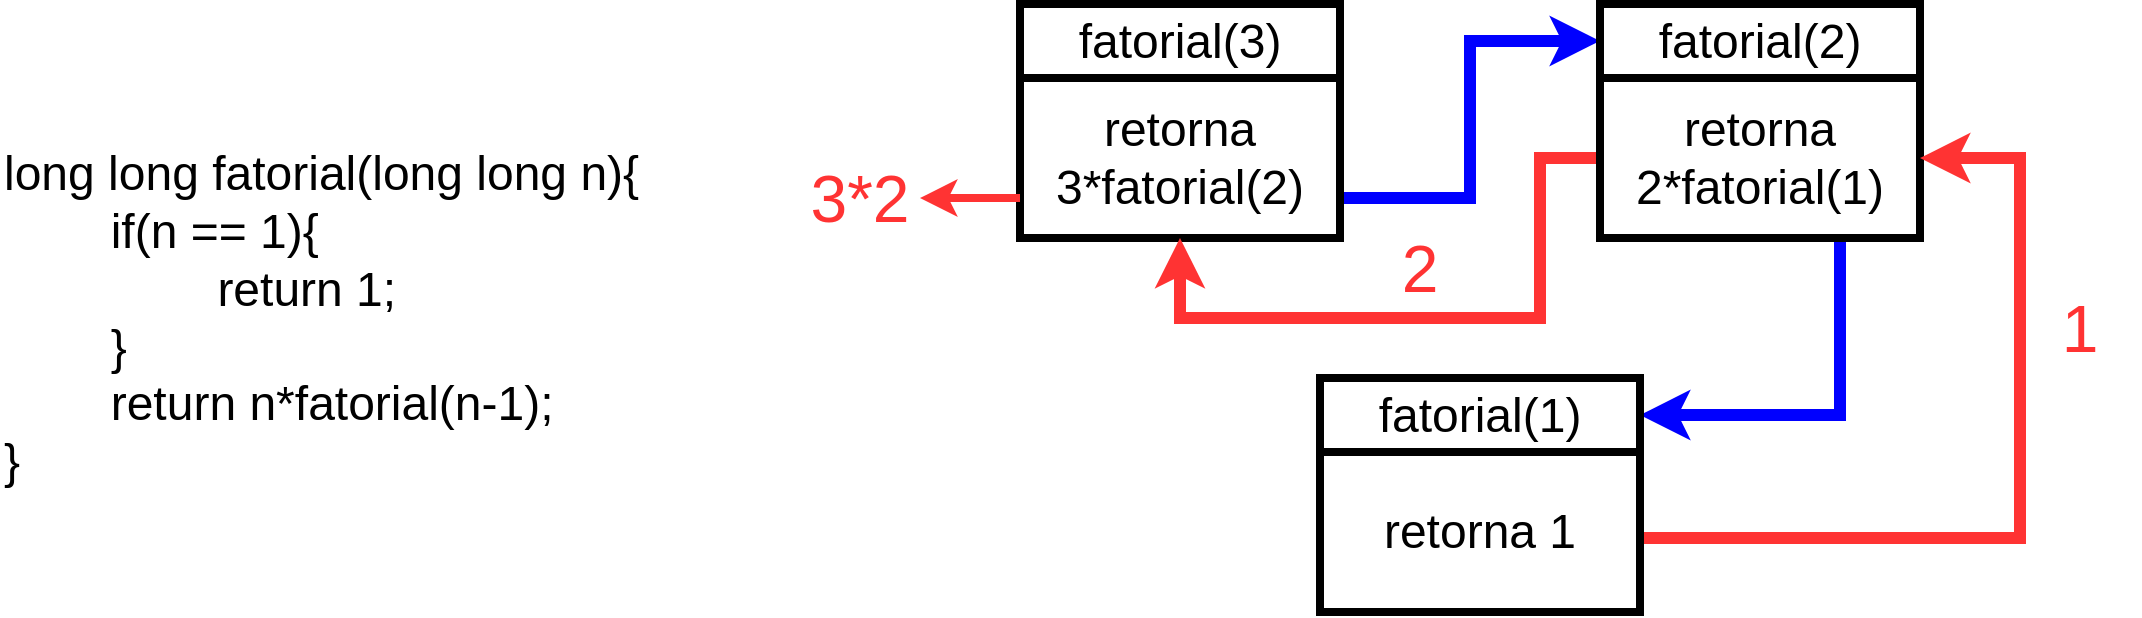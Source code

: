<mxfile version="26.0.11">
  <diagram name="Page-1" id="d6zt5x47b42LbqRg3ltA">
    <mxGraphModel dx="1362" dy="793" grid="1" gridSize="10" guides="1" tooltips="1" connect="1" arrows="1" fold="1" page="1" pageScale="1" pageWidth="850" pageHeight="1100" math="0" shadow="0">
      <root>
        <mxCell id="0" />
        <mxCell id="1" parent="0" />
        <mxCell id="1bCyWAtBhQ8KAhAAj_vN-1" value="long long fatorial(long long n){&lt;div&gt;&lt;span style=&quot;white-space: pre;&quot;&gt;&#x9;&lt;/span&gt;if(n == 1){&lt;/div&gt;&lt;div&gt;&lt;span style=&quot;white-space: pre;&quot;&gt;&#x9;&lt;/span&gt;&lt;span style=&quot;white-space: pre;&quot;&gt;&#x9;&lt;/span&gt;return 1;&lt;br&gt;&lt;span style=&quot;white-space: pre;&quot;&gt;&#x9;&lt;/span&gt;}&lt;/div&gt;&lt;div&gt;&lt;span style=&quot;white-space: pre;&quot;&gt;&#x9;&lt;/span&gt;return n*fatorial(n-1);&lt;br&gt;&lt;/div&gt;&lt;div&gt;}&lt;/div&gt;" style="text;html=1;align=left;verticalAlign=middle;whiteSpace=wrap;rounded=0;fontSize=24;" vertex="1" parent="1">
          <mxGeometry x="20" y="115" width="420" height="150" as="geometry" />
        </mxCell>
        <mxCell id="1bCyWAtBhQ8KAhAAj_vN-2" style="edgeStyle=orthogonalEdgeStyle;rounded=0;orthogonalLoop=1;jettySize=auto;html=1;exitX=1;exitY=0.75;exitDx=0;exitDy=0;entryX=0;entryY=0.5;entryDx=0;entryDy=0;fillColor=#dae8fc;strokeColor=#0000FF;strokeWidth=6;" edge="1" parent="1" source="1bCyWAtBhQ8KAhAAj_vN-3" target="1bCyWAtBhQ8KAhAAj_vN-14">
          <mxGeometry relative="1" as="geometry" />
        </mxCell>
        <mxCell id="1bCyWAtBhQ8KAhAAj_vN-3" value="&lt;div&gt;retorna&lt;/div&gt;3*fatorial(2)" style="rounded=0;whiteSpace=wrap;html=1;fontSize=24;strokeWidth=4;" vertex="1" parent="1">
          <mxGeometry x="530" y="70" width="160" height="80" as="geometry" />
        </mxCell>
        <mxCell id="1bCyWAtBhQ8KAhAAj_vN-4" style="edgeStyle=orthogonalEdgeStyle;rounded=0;orthogonalLoop=1;jettySize=auto;html=1;exitX=0.75;exitY=1;exitDx=0;exitDy=0;entryX=1;entryY=0.5;entryDx=0;entryDy=0;strokeColor=#0000FF;strokeWidth=6;" edge="1" parent="1" source="1bCyWAtBhQ8KAhAAj_vN-6" target="1bCyWAtBhQ8KAhAAj_vN-15">
          <mxGeometry relative="1" as="geometry" />
        </mxCell>
        <mxCell id="1bCyWAtBhQ8KAhAAj_vN-5" style="edgeStyle=orthogonalEdgeStyle;rounded=0;orthogonalLoop=1;jettySize=auto;html=1;exitX=0;exitY=0.5;exitDx=0;exitDy=0;entryX=0.5;entryY=1;entryDx=0;entryDy=0;strokeColor=#FF3333;strokeWidth=6;" edge="1" parent="1" source="1bCyWAtBhQ8KAhAAj_vN-6" target="1bCyWAtBhQ8KAhAAj_vN-3">
          <mxGeometry relative="1" as="geometry">
            <Array as="points">
              <mxPoint x="790" y="110" />
              <mxPoint x="790" y="190" />
              <mxPoint x="610" y="190" />
            </Array>
          </mxGeometry>
        </mxCell>
        <mxCell id="1bCyWAtBhQ8KAhAAj_vN-6" value="&lt;div&gt;retorna&lt;/div&gt;2*fatorial(1)" style="rounded=0;whiteSpace=wrap;html=1;fontSize=24;strokeWidth=4;" vertex="1" parent="1">
          <mxGeometry x="820" y="70" width="160" height="80" as="geometry" />
        </mxCell>
        <mxCell id="1bCyWAtBhQ8KAhAAj_vN-7" style="edgeStyle=orthogonalEdgeStyle;rounded=0;orthogonalLoop=1;jettySize=auto;html=1;exitX=1;exitY=0.5;exitDx=0;exitDy=0;entryX=1;entryY=0.5;entryDx=0;entryDy=0;strokeColor=#FF3333;strokeWidth=6;" edge="1" parent="1" source="1bCyWAtBhQ8KAhAAj_vN-8" target="1bCyWAtBhQ8KAhAAj_vN-6">
          <mxGeometry relative="1" as="geometry">
            <Array as="points">
              <mxPoint x="840" y="300" />
              <mxPoint x="1030" y="300" />
              <mxPoint x="1030" y="110" />
            </Array>
          </mxGeometry>
        </mxCell>
        <mxCell id="1bCyWAtBhQ8KAhAAj_vN-8" value="retorna 1" style="rounded=0;whiteSpace=wrap;html=1;fontSize=24;strokeWidth=4;" vertex="1" parent="1">
          <mxGeometry x="680" y="257" width="160" height="80" as="geometry" />
        </mxCell>
        <mxCell id="1bCyWAtBhQ8KAhAAj_vN-9" value="1" style="text;html=1;align=center;verticalAlign=middle;whiteSpace=wrap;rounded=0;fontColor=#FF3333;fontSize=33;" vertex="1" parent="1">
          <mxGeometry x="1030" y="180" width="60" height="30" as="geometry" />
        </mxCell>
        <mxCell id="1bCyWAtBhQ8KAhAAj_vN-10" value="3*2" style="text;html=1;align=center;verticalAlign=middle;whiteSpace=wrap;rounded=0;fontColor=#FF3333;fontSize=33;" vertex="1" parent="1">
          <mxGeometry x="420" y="115" width="60" height="30" as="geometry" />
        </mxCell>
        <mxCell id="1bCyWAtBhQ8KAhAAj_vN-11" value="2" style="text;html=1;align=center;verticalAlign=middle;whiteSpace=wrap;rounded=0;fontColor=#FF3333;fontSize=33;" vertex="1" parent="1">
          <mxGeometry x="700" y="150" width="60" height="30" as="geometry" />
        </mxCell>
        <mxCell id="1bCyWAtBhQ8KAhAAj_vN-12" style="edgeStyle=orthogonalEdgeStyle;rounded=0;orthogonalLoop=1;jettySize=auto;html=1;exitX=0;exitY=0.75;exitDx=0;exitDy=0;entryX=1;entryY=0.5;entryDx=0;entryDy=0;strokeColor=#FF3333;strokeWidth=4;" edge="1" parent="1" source="1bCyWAtBhQ8KAhAAj_vN-3" target="1bCyWAtBhQ8KAhAAj_vN-10">
          <mxGeometry relative="1" as="geometry" />
        </mxCell>
        <mxCell id="1bCyWAtBhQ8KAhAAj_vN-13" value="&lt;span style=&quot;font-size: 24px;&quot;&gt;fatorial(3)&lt;/span&gt;" style="rounded=0;whiteSpace=wrap;html=1;strokeWidth=4;" vertex="1" parent="1">
          <mxGeometry x="530" y="33" width="160" height="37" as="geometry" />
        </mxCell>
        <mxCell id="1bCyWAtBhQ8KAhAAj_vN-14" value="&lt;span style=&quot;font-size: 24px;&quot;&gt;fatorial(2)&lt;/span&gt;" style="rounded=0;whiteSpace=wrap;html=1;strokeWidth=4;" vertex="1" parent="1">
          <mxGeometry x="820" y="33" width="160" height="37" as="geometry" />
        </mxCell>
        <mxCell id="1bCyWAtBhQ8KAhAAj_vN-15" value="&lt;span style=&quot;font-size: 24px;&quot;&gt;fatorial(1)&lt;/span&gt;" style="rounded=0;whiteSpace=wrap;html=1;strokeWidth=4;" vertex="1" parent="1">
          <mxGeometry x="680" y="220" width="160" height="37" as="geometry" />
        </mxCell>
      </root>
    </mxGraphModel>
  </diagram>
</mxfile>
